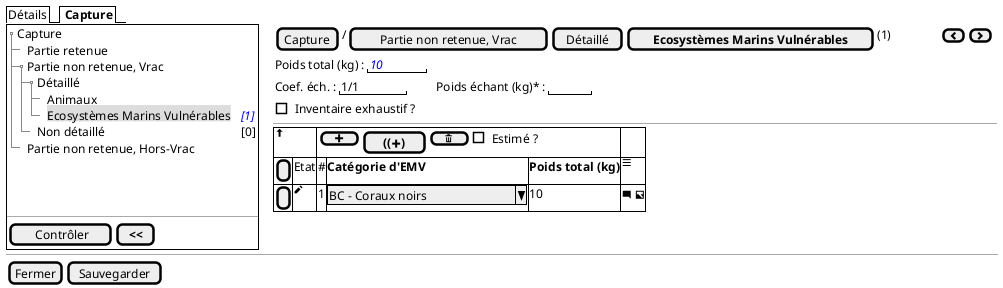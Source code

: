 @startsalt
{
  {/ Détails | <b> Capture }
  {+
   {T
       + Capture
       ++ Partie retenue
       ++ Partie non retenue, Vrac
       +++ Détaillé
       ++++ Animaux
       ++++ <back:#DDD>Ecosystèmes Marins Vulnérables | <i><color:blue>[1]
       +++ Non détaillé | <color:black>[0]
       ++ Partie non retenue, Hors-Vrac
   }
    .
    .
    .
   --
   {
      [<&checkmark> Contrôler] | [ <b><< ]
   }
  } | . | {
    { [Capture] | / | [Partie non retenue, Vrac] | [Détaillé] | [<b>Ecosystèmes Marins Vulnérables] | (1) | . | . | . | . | . | . | . | . | . | { [<&chevron-left>] | [<&chevron-right>] } }

    {Poids total (kg) : | "  <i><color:blue>10   "  }

    {Coef. éch. : | " 1/1    " | . | . | . | . | . |  Poids échant (kg)* : | "     " }

    { [ ] Inventaire exhaustif ? }
    ---
    {#
                    <&arrow-thick-top> | *  | {[ <&plus> ] | [ <b>((<&plus>) ] | [ <&trash> ] | [ ] Estimé ? } | * | *
          [ ] | Etat | # | <b>Catégorie d'EMV  | <b>Poids total (kg)     |   <&menu>
          [ ] | <&pencil> | 1 | ^BC - Coraux noirs      ^ |  10    | <&comment-square> <&image>
        }
  }

  -- | -- | --
  { [Fermer] | [Sauvegarder] }
}
@endsalt

